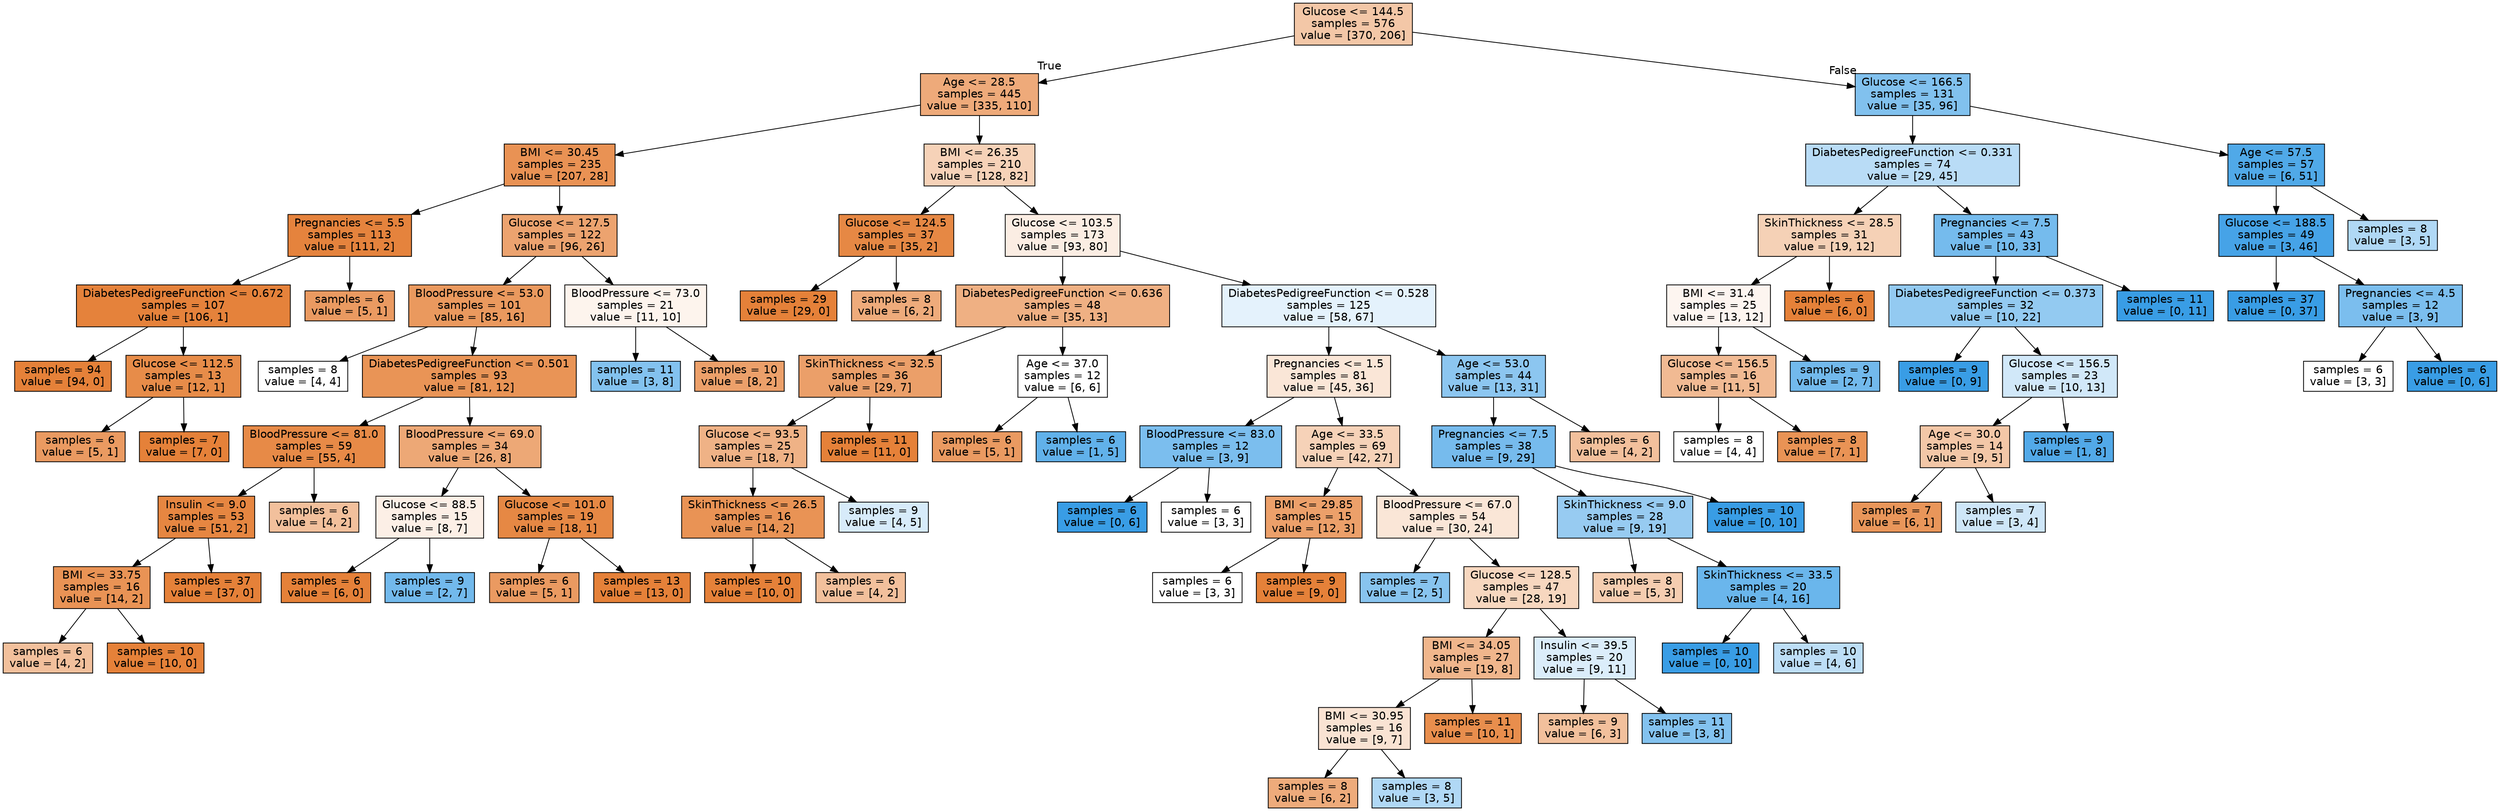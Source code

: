 digraph Tree {
node [shape=box, style="filled", color="black", fontname="helvetica"] ;
edge [fontname="helvetica"] ;
0 [label="Glucose <= 144.5\nsamples = 576\nvalue = [370, 206]", fillcolor="#f3c7a7"] ;
1 [label="Age <= 28.5\nsamples = 445\nvalue = [335, 110]", fillcolor="#eeaa7a"] ;
0 -> 1 [labeldistance=2.5, labelangle=45, headlabel="True"] ;
2 [label="BMI <= 30.45\nsamples = 235\nvalue = [207, 28]", fillcolor="#e99254"] ;
1 -> 2 ;
3 [label="Pregnancies <= 5.5\nsamples = 113\nvalue = [111, 2]", fillcolor="#e5833d"] ;
2 -> 3 ;
4 [label="DiabetesPedigreeFunction <= 0.672\nsamples = 107\nvalue = [106, 1]", fillcolor="#e5823b"] ;
3 -> 4 ;
5 [label="samples = 94\nvalue = [94, 0]", fillcolor="#e58139"] ;
4 -> 5 ;
6 [label="Glucose <= 112.5\nsamples = 13\nvalue = [12, 1]", fillcolor="#e78c49"] ;
4 -> 6 ;
7 [label="samples = 6\nvalue = [5, 1]", fillcolor="#ea9a61"] ;
6 -> 7 ;
8 [label="samples = 7\nvalue = [7, 0]", fillcolor="#e58139"] ;
6 -> 8 ;
9 [label="samples = 6\nvalue = [5, 1]", fillcolor="#ea9a61"] ;
3 -> 9 ;
10 [label="Glucose <= 127.5\nsamples = 122\nvalue = [96, 26]", fillcolor="#eca36f"] ;
2 -> 10 ;
11 [label="BloodPressure <= 53.0\nsamples = 101\nvalue = [85, 16]", fillcolor="#ea995e"] ;
10 -> 11 ;
12 [label="samples = 8\nvalue = [4, 4]", fillcolor="#ffffff"] ;
11 -> 12 ;
13 [label="DiabetesPedigreeFunction <= 0.501\nsamples = 93\nvalue = [81, 12]", fillcolor="#e99456"] ;
11 -> 13 ;
14 [label="BloodPressure <= 81.0\nsamples = 59\nvalue = [55, 4]", fillcolor="#e78a47"] ;
13 -> 14 ;
15 [label="Insulin <= 9.0\nsamples = 53\nvalue = [51, 2]", fillcolor="#e68641"] ;
14 -> 15 ;
16 [label="BMI <= 33.75\nsamples = 16\nvalue = [14, 2]", fillcolor="#e99355"] ;
15 -> 16 ;
17 [label="samples = 6\nvalue = [4, 2]", fillcolor="#f2c09c"] ;
16 -> 17 ;
18 [label="samples = 10\nvalue = [10, 0]", fillcolor="#e58139"] ;
16 -> 18 ;
19 [label="samples = 37\nvalue = [37, 0]", fillcolor="#e58139"] ;
15 -> 19 ;
20 [label="samples = 6\nvalue = [4, 2]", fillcolor="#f2c09c"] ;
14 -> 20 ;
21 [label="BloodPressure <= 69.0\nsamples = 34\nvalue = [26, 8]", fillcolor="#eda876"] ;
13 -> 21 ;
22 [label="Glucose <= 88.5\nsamples = 15\nvalue = [8, 7]", fillcolor="#fcefe6"] ;
21 -> 22 ;
23 [label="samples = 6\nvalue = [6, 0]", fillcolor="#e58139"] ;
22 -> 23 ;
24 [label="samples = 9\nvalue = [2, 7]", fillcolor="#72b9ec"] ;
22 -> 24 ;
25 [label="Glucose <= 101.0\nsamples = 19\nvalue = [18, 1]", fillcolor="#e68844"] ;
21 -> 25 ;
26 [label="samples = 6\nvalue = [5, 1]", fillcolor="#ea9a61"] ;
25 -> 26 ;
27 [label="samples = 13\nvalue = [13, 0]", fillcolor="#e58139"] ;
25 -> 27 ;
28 [label="BloodPressure <= 73.0\nsamples = 21\nvalue = [11, 10]", fillcolor="#fdf4ed"] ;
10 -> 28 ;
29 [label="samples = 11\nvalue = [3, 8]", fillcolor="#83c2ef"] ;
28 -> 29 ;
30 [label="samples = 10\nvalue = [8, 2]", fillcolor="#eca06a"] ;
28 -> 30 ;
31 [label="BMI <= 26.35\nsamples = 210\nvalue = [128, 82]", fillcolor="#f6d2b8"] ;
1 -> 31 ;
32 [label="Glucose <= 124.5\nsamples = 37\nvalue = [35, 2]", fillcolor="#e68844"] ;
31 -> 32 ;
33 [label="samples = 29\nvalue = [29, 0]", fillcolor="#e58139"] ;
32 -> 33 ;
34 [label="samples = 8\nvalue = [6, 2]", fillcolor="#eeab7b"] ;
32 -> 34 ;
35 [label="Glucose <= 103.5\nsamples = 173\nvalue = [93, 80]", fillcolor="#fbede3"] ;
31 -> 35 ;
36 [label="DiabetesPedigreeFunction <= 0.636\nsamples = 48\nvalue = [35, 13]", fillcolor="#efb083"] ;
35 -> 36 ;
37 [label="SkinThickness <= 32.5\nsamples = 36\nvalue = [29, 7]", fillcolor="#eb9f69"] ;
36 -> 37 ;
38 [label="Glucose <= 93.5\nsamples = 25\nvalue = [18, 7]", fillcolor="#efb286"] ;
37 -> 38 ;
39 [label="SkinThickness <= 26.5\nsamples = 16\nvalue = [14, 2]", fillcolor="#e99355"] ;
38 -> 39 ;
40 [label="samples = 10\nvalue = [10, 0]", fillcolor="#e58139"] ;
39 -> 40 ;
41 [label="samples = 6\nvalue = [4, 2]", fillcolor="#f2c09c"] ;
39 -> 41 ;
42 [label="samples = 9\nvalue = [4, 5]", fillcolor="#d7ebfa"] ;
38 -> 42 ;
43 [label="samples = 11\nvalue = [11, 0]", fillcolor="#e58139"] ;
37 -> 43 ;
44 [label="Age <= 37.0\nsamples = 12\nvalue = [6, 6]", fillcolor="#ffffff"] ;
36 -> 44 ;
45 [label="samples = 6\nvalue = [5, 1]", fillcolor="#ea9a61"] ;
44 -> 45 ;
46 [label="samples = 6\nvalue = [1, 5]", fillcolor="#61b1ea"] ;
44 -> 46 ;
47 [label="DiabetesPedigreeFunction <= 0.528\nsamples = 125\nvalue = [58, 67]", fillcolor="#e4f2fc"] ;
35 -> 47 ;
48 [label="Pregnancies <= 1.5\nsamples = 81\nvalue = [45, 36]", fillcolor="#fae6d7"] ;
47 -> 48 ;
49 [label="BloodPressure <= 83.0\nsamples = 12\nvalue = [3, 9]", fillcolor="#7bbeee"] ;
48 -> 49 ;
50 [label="samples = 6\nvalue = [0, 6]", fillcolor="#399de5"] ;
49 -> 50 ;
51 [label="samples = 6\nvalue = [3, 3]", fillcolor="#ffffff"] ;
49 -> 51 ;
52 [label="Age <= 33.5\nsamples = 69\nvalue = [42, 27]", fillcolor="#f6d2b8"] ;
48 -> 52 ;
53 [label="BMI <= 29.85\nsamples = 15\nvalue = [12, 3]", fillcolor="#eca06a"] ;
52 -> 53 ;
54 [label="samples = 6\nvalue = [3, 3]", fillcolor="#ffffff"] ;
53 -> 54 ;
55 [label="samples = 9\nvalue = [9, 0]", fillcolor="#e58139"] ;
53 -> 55 ;
56 [label="BloodPressure <= 67.0\nsamples = 54\nvalue = [30, 24]", fillcolor="#fae6d7"] ;
52 -> 56 ;
57 [label="samples = 7\nvalue = [2, 5]", fillcolor="#88c4ef"] ;
56 -> 57 ;
58 [label="Glucose <= 128.5\nsamples = 47\nvalue = [28, 19]", fillcolor="#f7d7bf"] ;
56 -> 58 ;
59 [label="BMI <= 34.05\nsamples = 27\nvalue = [19, 8]", fillcolor="#f0b68c"] ;
58 -> 59 ;
60 [label="BMI <= 30.95\nsamples = 16\nvalue = [9, 7]", fillcolor="#f9e3d3"] ;
59 -> 60 ;
61 [label="samples = 8\nvalue = [6, 2]", fillcolor="#eeab7b"] ;
60 -> 61 ;
62 [label="samples = 8\nvalue = [3, 5]", fillcolor="#b0d8f5"] ;
60 -> 62 ;
63 [label="samples = 11\nvalue = [10, 1]", fillcolor="#e88e4d"] ;
59 -> 63 ;
64 [label="Insulin <= 39.5\nsamples = 20\nvalue = [9, 11]", fillcolor="#dbedfa"] ;
58 -> 64 ;
65 [label="samples = 9\nvalue = [6, 3]", fillcolor="#f2c09c"] ;
64 -> 65 ;
66 [label="samples = 11\nvalue = [3, 8]", fillcolor="#83c2ef"] ;
64 -> 66 ;
67 [label="Age <= 53.0\nsamples = 44\nvalue = [13, 31]", fillcolor="#8cc6f0"] ;
47 -> 67 ;
68 [label="Pregnancies <= 7.5\nsamples = 38\nvalue = [9, 29]", fillcolor="#76bbed"] ;
67 -> 68 ;
69 [label="SkinThickness <= 9.0\nsamples = 28\nvalue = [9, 19]", fillcolor="#97cbf1"] ;
68 -> 69 ;
70 [label="samples = 8\nvalue = [5, 3]", fillcolor="#f5cdb0"] ;
69 -> 70 ;
71 [label="SkinThickness <= 33.5\nsamples = 20\nvalue = [4, 16]", fillcolor="#6ab6ec"] ;
69 -> 71 ;
72 [label="samples = 10\nvalue = [0, 10]", fillcolor="#399de5"] ;
71 -> 72 ;
73 [label="samples = 10\nvalue = [4, 6]", fillcolor="#bddef6"] ;
71 -> 73 ;
74 [label="samples = 10\nvalue = [0, 10]", fillcolor="#399de5"] ;
68 -> 74 ;
75 [label="samples = 6\nvalue = [4, 2]", fillcolor="#f2c09c"] ;
67 -> 75 ;
76 [label="Glucose <= 166.5\nsamples = 131\nvalue = [35, 96]", fillcolor="#81c1ee"] ;
0 -> 76 [labeldistance=2.5, labelangle=-45, headlabel="False"] ;
77 [label="DiabetesPedigreeFunction <= 0.331\nsamples = 74\nvalue = [29, 45]", fillcolor="#b9dcf6"] ;
76 -> 77 ;
78 [label="SkinThickness <= 28.5\nsamples = 31\nvalue = [19, 12]", fillcolor="#f5d1b6"] ;
77 -> 78 ;
79 [label="BMI <= 31.4\nsamples = 25\nvalue = [13, 12]", fillcolor="#fdf5f0"] ;
78 -> 79 ;
80 [label="Glucose <= 156.5\nsamples = 16\nvalue = [11, 5]", fillcolor="#f1ba93"] ;
79 -> 80 ;
81 [label="samples = 8\nvalue = [4, 4]", fillcolor="#ffffff"] ;
80 -> 81 ;
82 [label="samples = 8\nvalue = [7, 1]", fillcolor="#e99355"] ;
80 -> 82 ;
83 [label="samples = 9\nvalue = [2, 7]", fillcolor="#72b9ec"] ;
79 -> 83 ;
84 [label="samples = 6\nvalue = [6, 0]", fillcolor="#e58139"] ;
78 -> 84 ;
85 [label="Pregnancies <= 7.5\nsamples = 43\nvalue = [10, 33]", fillcolor="#75bbed"] ;
77 -> 85 ;
86 [label="DiabetesPedigreeFunction <= 0.373\nsamples = 32\nvalue = [10, 22]", fillcolor="#93caf1"] ;
85 -> 86 ;
87 [label="samples = 9\nvalue = [0, 9]", fillcolor="#399de5"] ;
86 -> 87 ;
88 [label="Glucose <= 156.5\nsamples = 23\nvalue = [10, 13]", fillcolor="#d1e8f9"] ;
86 -> 88 ;
89 [label="Age <= 30.0\nsamples = 14\nvalue = [9, 5]", fillcolor="#f3c7a7"] ;
88 -> 89 ;
90 [label="samples = 7\nvalue = [6, 1]", fillcolor="#e9965a"] ;
89 -> 90 ;
91 [label="samples = 7\nvalue = [3, 4]", fillcolor="#cee6f8"] ;
89 -> 91 ;
92 [label="samples = 9\nvalue = [1, 8]", fillcolor="#52a9e8"] ;
88 -> 92 ;
93 [label="samples = 11\nvalue = [0, 11]", fillcolor="#399de5"] ;
85 -> 93 ;
94 [label="Age <= 57.5\nsamples = 57\nvalue = [6, 51]", fillcolor="#50a9e8"] ;
76 -> 94 ;
95 [label="Glucose <= 188.5\nsamples = 49\nvalue = [3, 46]", fillcolor="#46a3e7"] ;
94 -> 95 ;
96 [label="samples = 37\nvalue = [0, 37]", fillcolor="#399de5"] ;
95 -> 96 ;
97 [label="Pregnancies <= 4.5\nsamples = 12\nvalue = [3, 9]", fillcolor="#7bbeee"] ;
95 -> 97 ;
98 [label="samples = 6\nvalue = [3, 3]", fillcolor="#ffffff"] ;
97 -> 98 ;
99 [label="samples = 6\nvalue = [0, 6]", fillcolor="#399de5"] ;
97 -> 99 ;
100 [label="samples = 8\nvalue = [3, 5]", fillcolor="#b0d8f5"] ;
94 -> 100 ;
}